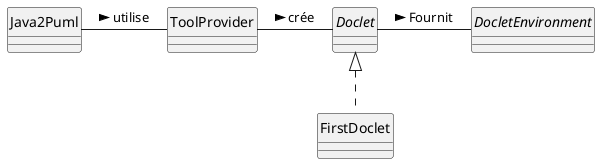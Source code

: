 @startuml
'https://plantuml.com/class-diagram
skinparam style strictuml


class ToolProvider {
}
interface DocletEnvironment{
}
class FirstDoclet implements Doclet{
}
interface Doclet {

}

class Java2Puml{
}

Java2Puml - ToolProvider : > utilise
ToolProvider - Doclet : > crée
Doclet - DocletEnvironment : > Fournit



@enduml